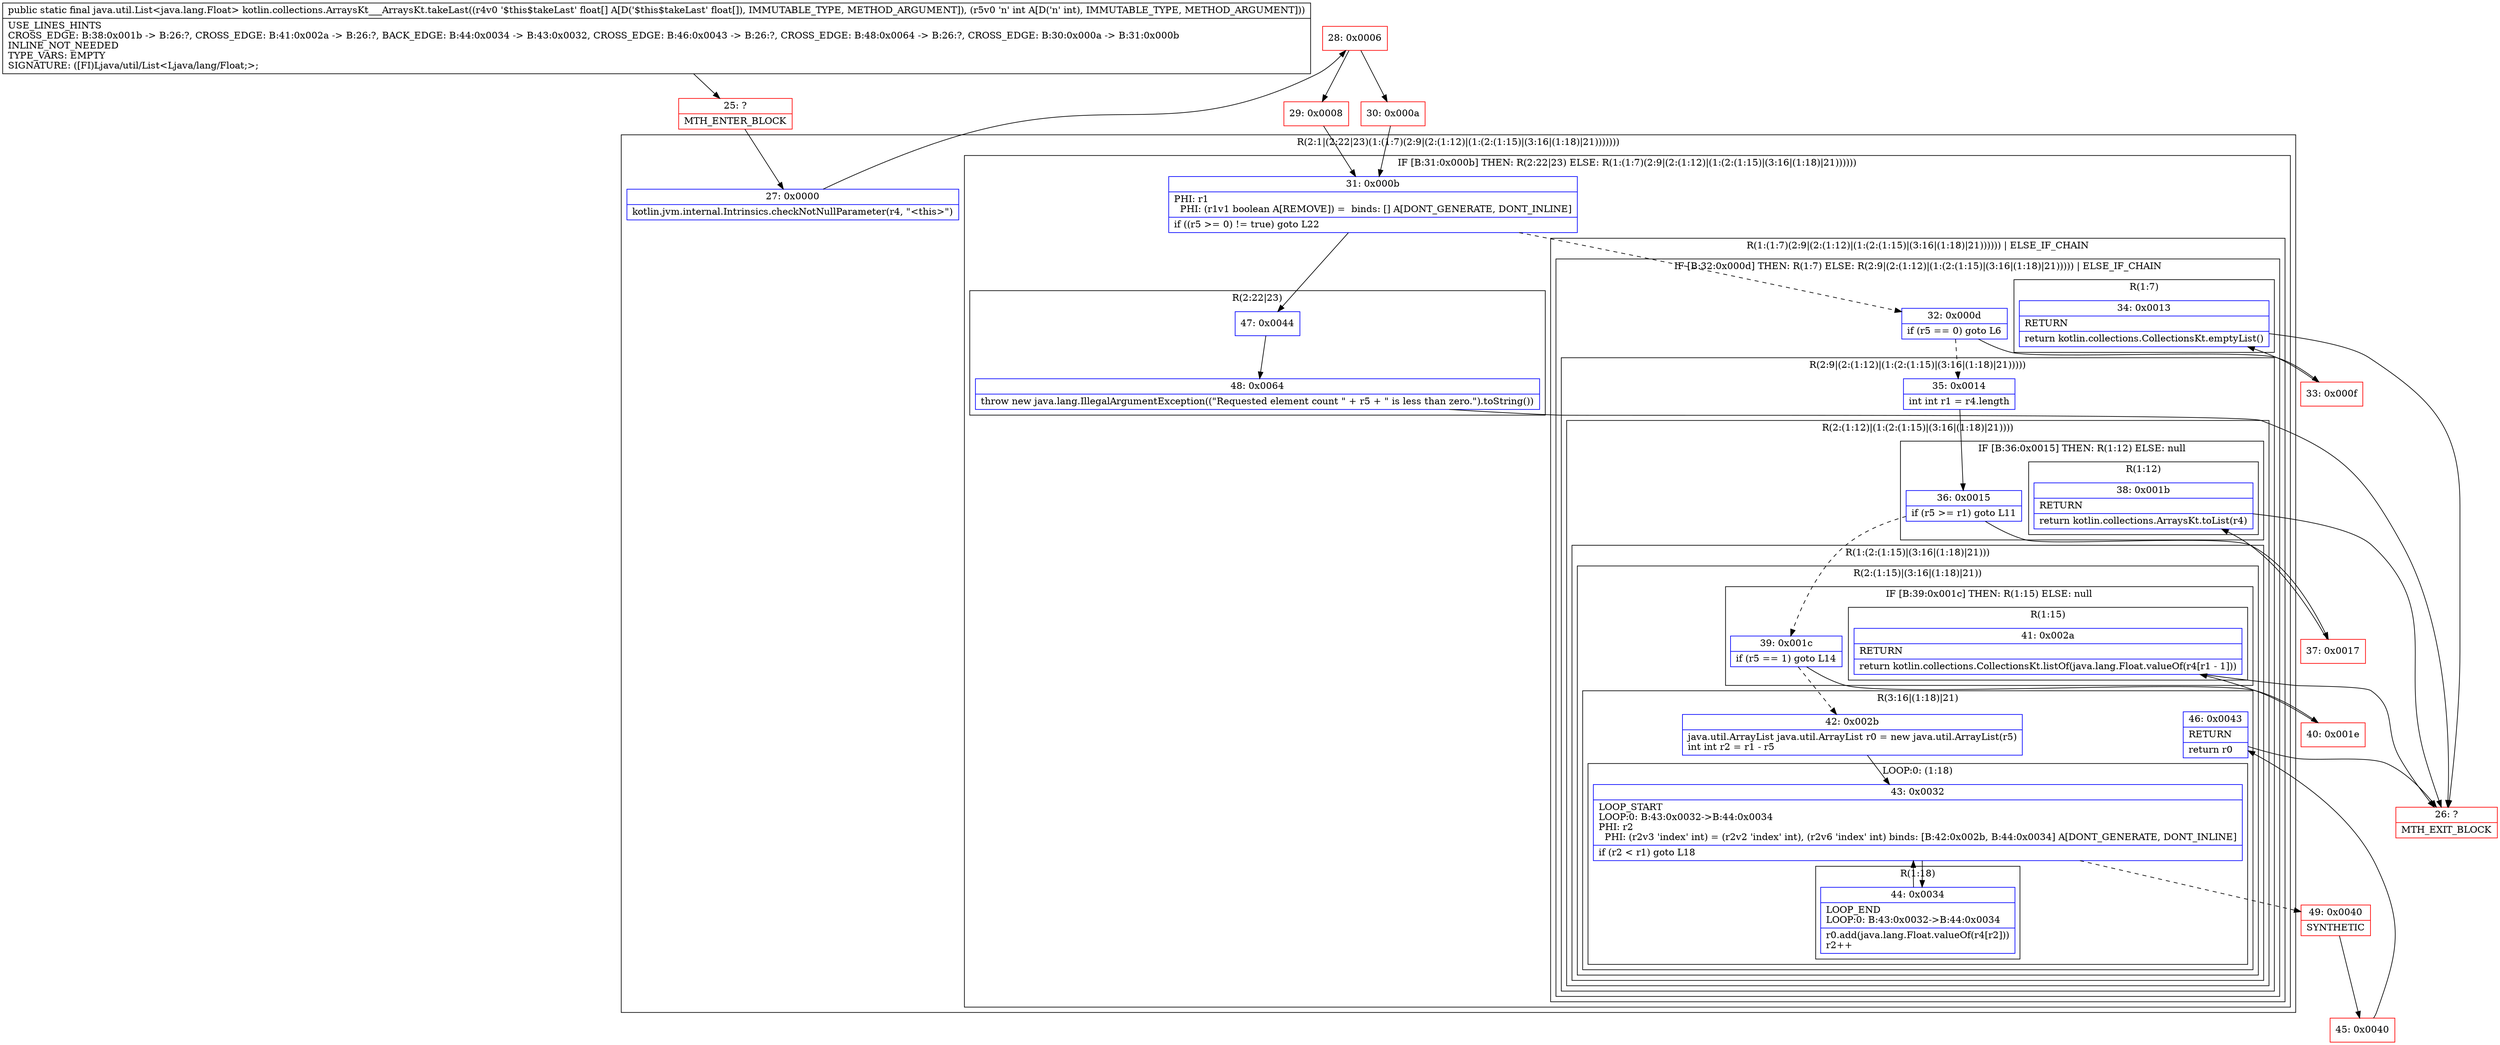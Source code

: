 digraph "CFG forkotlin.collections.ArraysKt___ArraysKt.takeLast([FI)Ljava\/util\/List;" {
subgraph cluster_Region_530901473 {
label = "R(2:1|(2:22|23)(1:(1:7)(2:9|(2:(1:12)|(1:(2:(1:15)|(3:16|(1:18)|21)))))))";
node [shape=record,color=blue];
Node_27 [shape=record,label="{27\:\ 0x0000|kotlin.jvm.internal.Intrinsics.checkNotNullParameter(r4, \"\<this\>\")\l}"];
subgraph cluster_IfRegion_393252662 {
label = "IF [B:31:0x000b] THEN: R(2:22|23) ELSE: R(1:(1:7)(2:9|(2:(1:12)|(1:(2:(1:15)|(3:16|(1:18)|21))))))";
node [shape=record,color=blue];
Node_31 [shape=record,label="{31\:\ 0x000b|PHI: r1 \l  PHI: (r1v1 boolean A[REMOVE]) =  binds: [] A[DONT_GENERATE, DONT_INLINE]\l|if ((r5 \>= 0) != true) goto L22\l}"];
subgraph cluster_Region_1818767024 {
label = "R(2:22|23)";
node [shape=record,color=blue];
Node_47 [shape=record,label="{47\:\ 0x0044}"];
Node_48 [shape=record,label="{48\:\ 0x0064|throw new java.lang.IllegalArgumentException((\"Requested element count \" + r5 + \" is less than zero.\").toString())\l}"];
}
subgraph cluster_Region_994001026 {
label = "R(1:(1:7)(2:9|(2:(1:12)|(1:(2:(1:15)|(3:16|(1:18)|21)))))) | ELSE_IF_CHAIN\l";
node [shape=record,color=blue];
subgraph cluster_IfRegion_57433573 {
label = "IF [B:32:0x000d] THEN: R(1:7) ELSE: R(2:9|(2:(1:12)|(1:(2:(1:15)|(3:16|(1:18)|21))))) | ELSE_IF_CHAIN\l";
node [shape=record,color=blue];
Node_32 [shape=record,label="{32\:\ 0x000d|if (r5 == 0) goto L6\l}"];
subgraph cluster_Region_284584833 {
label = "R(1:7)";
node [shape=record,color=blue];
Node_34 [shape=record,label="{34\:\ 0x0013|RETURN\l|return kotlin.collections.CollectionsKt.emptyList()\l}"];
}
subgraph cluster_Region_249601175 {
label = "R(2:9|(2:(1:12)|(1:(2:(1:15)|(3:16|(1:18)|21)))))";
node [shape=record,color=blue];
Node_35 [shape=record,label="{35\:\ 0x0014|int int r1 = r4.length\l}"];
subgraph cluster_Region_1036438145 {
label = "R(2:(1:12)|(1:(2:(1:15)|(3:16|(1:18)|21))))";
node [shape=record,color=blue];
subgraph cluster_IfRegion_878968844 {
label = "IF [B:36:0x0015] THEN: R(1:12) ELSE: null";
node [shape=record,color=blue];
Node_36 [shape=record,label="{36\:\ 0x0015|if (r5 \>= r1) goto L11\l}"];
subgraph cluster_Region_2092742379 {
label = "R(1:12)";
node [shape=record,color=blue];
Node_38 [shape=record,label="{38\:\ 0x001b|RETURN\l|return kotlin.collections.ArraysKt.toList(r4)\l}"];
}
}
subgraph cluster_Region_492724204 {
label = "R(1:(2:(1:15)|(3:16|(1:18)|21)))";
node [shape=record,color=blue];
subgraph cluster_Region_1054311845 {
label = "R(2:(1:15)|(3:16|(1:18)|21))";
node [shape=record,color=blue];
subgraph cluster_IfRegion_902742588 {
label = "IF [B:39:0x001c] THEN: R(1:15) ELSE: null";
node [shape=record,color=blue];
Node_39 [shape=record,label="{39\:\ 0x001c|if (r5 == 1) goto L14\l}"];
subgraph cluster_Region_497665062 {
label = "R(1:15)";
node [shape=record,color=blue];
Node_41 [shape=record,label="{41\:\ 0x002a|RETURN\l|return kotlin.collections.CollectionsKt.listOf(java.lang.Float.valueOf(r4[r1 \- 1]))\l}"];
}
}
subgraph cluster_Region_1178369271 {
label = "R(3:16|(1:18)|21)";
node [shape=record,color=blue];
Node_42 [shape=record,label="{42\:\ 0x002b|java.util.ArrayList java.util.ArrayList r0 = new java.util.ArrayList(r5)\lint int r2 = r1 \- r5\l}"];
subgraph cluster_LoopRegion_1278362755 {
label = "LOOP:0: (1:18)";
node [shape=record,color=blue];
Node_43 [shape=record,label="{43\:\ 0x0032|LOOP_START\lLOOP:0: B:43:0x0032\-\>B:44:0x0034\lPHI: r2 \l  PHI: (r2v3 'index' int) = (r2v2 'index' int), (r2v6 'index' int) binds: [B:42:0x002b, B:44:0x0034] A[DONT_GENERATE, DONT_INLINE]\l|if (r2 \< r1) goto L18\l}"];
subgraph cluster_Region_1480743273 {
label = "R(1:18)";
node [shape=record,color=blue];
Node_44 [shape=record,label="{44\:\ 0x0034|LOOP_END\lLOOP:0: B:43:0x0032\-\>B:44:0x0034\l|r0.add(java.lang.Float.valueOf(r4[r2]))\lr2++\l}"];
}
}
Node_46 [shape=record,label="{46\:\ 0x0043|RETURN\l|return r0\l}"];
}
}
}
}
}
}
}
}
}
Node_25 [shape=record,color=red,label="{25\:\ ?|MTH_ENTER_BLOCK\l}"];
Node_28 [shape=record,color=red,label="{28\:\ 0x0006}"];
Node_29 [shape=record,color=red,label="{29\:\ 0x0008}"];
Node_33 [shape=record,color=red,label="{33\:\ 0x000f}"];
Node_26 [shape=record,color=red,label="{26\:\ ?|MTH_EXIT_BLOCK\l}"];
Node_37 [shape=record,color=red,label="{37\:\ 0x0017}"];
Node_40 [shape=record,color=red,label="{40\:\ 0x001e}"];
Node_49 [shape=record,color=red,label="{49\:\ 0x0040|SYNTHETIC\l}"];
Node_45 [shape=record,color=red,label="{45\:\ 0x0040}"];
Node_30 [shape=record,color=red,label="{30\:\ 0x000a}"];
MethodNode[shape=record,label="{public static final java.util.List\<java.lang.Float\> kotlin.collections.ArraysKt___ArraysKt.takeLast((r4v0 '$this$takeLast' float[] A[D('$this$takeLast' float[]), IMMUTABLE_TYPE, METHOD_ARGUMENT]), (r5v0 'n' int A[D('n' int), IMMUTABLE_TYPE, METHOD_ARGUMENT]))  | USE_LINES_HINTS\lCROSS_EDGE: B:38:0x001b \-\> B:26:?, CROSS_EDGE: B:41:0x002a \-\> B:26:?, BACK_EDGE: B:44:0x0034 \-\> B:43:0x0032, CROSS_EDGE: B:46:0x0043 \-\> B:26:?, CROSS_EDGE: B:48:0x0064 \-\> B:26:?, CROSS_EDGE: B:30:0x000a \-\> B:31:0x000b\lINLINE_NOT_NEEDED\lTYPE_VARS: EMPTY\lSIGNATURE: ([FI)Ljava\/util\/List\<Ljava\/lang\/Float;\>;\l}"];
MethodNode -> Node_25;Node_27 -> Node_28;
Node_31 -> Node_32[style=dashed];
Node_31 -> Node_47;
Node_47 -> Node_48;
Node_48 -> Node_26;
Node_32 -> Node_33;
Node_32 -> Node_35[style=dashed];
Node_34 -> Node_26;
Node_35 -> Node_36;
Node_36 -> Node_37;
Node_36 -> Node_39[style=dashed];
Node_38 -> Node_26;
Node_39 -> Node_40;
Node_39 -> Node_42[style=dashed];
Node_41 -> Node_26;
Node_42 -> Node_43;
Node_43 -> Node_44;
Node_43 -> Node_49[style=dashed];
Node_44 -> Node_43;
Node_46 -> Node_26;
Node_25 -> Node_27;
Node_28 -> Node_29;
Node_28 -> Node_30;
Node_29 -> Node_31;
Node_33 -> Node_34;
Node_37 -> Node_38;
Node_40 -> Node_41;
Node_49 -> Node_45;
Node_45 -> Node_46;
Node_30 -> Node_31;
}

